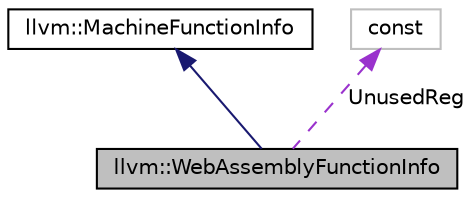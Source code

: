 digraph "llvm::WebAssemblyFunctionInfo"
{
 // LATEX_PDF_SIZE
  bgcolor="transparent";
  edge [fontname="Helvetica",fontsize="10",labelfontname="Helvetica",labelfontsize="10"];
  node [fontname="Helvetica",fontsize="10",shape=record];
  Node1 [label="llvm::WebAssemblyFunctionInfo",height=0.2,width=0.4,color="black", fillcolor="grey75", style="filled", fontcolor="black",tooltip="This class is derived from MachineFunctionInfo and contains private WebAssembly-specific information ..."];
  Node2 -> Node1 [dir="back",color="midnightblue",fontsize="10",style="solid",fontname="Helvetica"];
  Node2 [label="llvm::MachineFunctionInfo",height=0.2,width=0.4,color="black",URL="$structllvm_1_1MachineFunctionInfo.html",tooltip="MachineFunctionInfo - This class can be derived from and used by targets to hold private target-speci..."];
  Node3 -> Node1 [dir="back",color="darkorchid3",fontsize="10",style="dashed",label=" UnusedReg" ,fontname="Helvetica"];
  Node3 [label="const",height=0.2,width=0.4,color="grey75",tooltip=" "];
}
